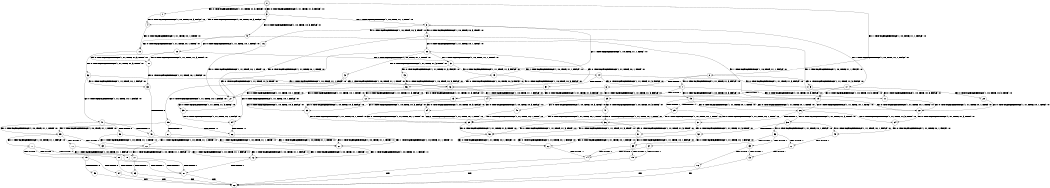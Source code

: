 digraph BCG {
size = "7, 10.5";
center = TRUE;
node [shape = circle];
0 [peripheries = 2];
0 -> 1 [label = "EX !0 !ATOMIC_EXCH_BRANCH (1, +1, TRUE, +1, 3, FALSE) !:0:"];
0 -> 2 [label = "EX !1 !ATOMIC_EXCH_BRANCH (1, +0, TRUE, +1, 1, FALSE) !:0:"];
0 -> 3 [label = "EX !0 !ATOMIC_EXCH_BRANCH (1, +1, TRUE, +1, 3, FALSE) !:0:"];
1 -> 4 [label = "EX !0 !ATOMIC_EXCH_BRANCH (1, +0, TRUE, +0, 3, FALSE) !:0:"];
2 -> 5 [label = "EX !0 !ATOMIC_EXCH_BRANCH (1, +1, TRUE, +1, 3, FALSE) !:0:"];
2 -> 6 [label = "TERMINATE !1"];
2 -> 7 [label = "EX !0 !ATOMIC_EXCH_BRANCH (1, +1, TRUE, +1, 3, FALSE) !:0:"];
3 -> 4 [label = "EX !0 !ATOMIC_EXCH_BRANCH (1, +0, TRUE, +0, 3, FALSE) !:0:"];
3 -> 8 [label = "EX !1 !ATOMIC_EXCH_BRANCH (1, +0, TRUE, +1, 1, TRUE) !:0:"];
3 -> 9 [label = "EX !0 !ATOMIC_EXCH_BRANCH (1, +0, TRUE, +0, 3, FALSE) !:0:"];
4 -> 10 [label = "EX !0 !ATOMIC_EXCH_BRANCH (1, +1, TRUE, +0, 1, TRUE) !:0:"];
5 -> 11 [label = "EX !0 !ATOMIC_EXCH_BRANCH (1, +0, TRUE, +0, 3, FALSE) !:0:"];
6 -> 12 [label = "EX !0 !ATOMIC_EXCH_BRANCH (1, +1, TRUE, +1, 3, FALSE) !:0:"];
6 -> 13 [label = "EX !0 !ATOMIC_EXCH_BRANCH (1, +1, TRUE, +1, 3, FALSE) !:0:"];
7 -> 11 [label = "EX !0 !ATOMIC_EXCH_BRANCH (1, +0, TRUE, +0, 3, FALSE) !:0:"];
7 -> 14 [label = "TERMINATE !1"];
7 -> 15 [label = "EX !0 !ATOMIC_EXCH_BRANCH (1, +0, TRUE, +0, 3, FALSE) !:0:"];
8 -> 16 [label = "EX !0 !ATOMIC_EXCH_BRANCH (1, +0, TRUE, +0, 3, TRUE) !:0:"];
8 -> 17 [label = "EX !1 !ATOMIC_EXCH_BRANCH (1, +0, TRUE, +1, 1, FALSE) !:0:"];
8 -> 18 [label = "EX !0 !ATOMIC_EXCH_BRANCH (1, +0, TRUE, +0, 3, TRUE) !:0:"];
9 -> 10 [label = "EX !0 !ATOMIC_EXCH_BRANCH (1, +1, TRUE, +0, 1, TRUE) !:0:"];
9 -> 19 [label = "EX !1 !ATOMIC_EXCH_BRANCH (1, +0, TRUE, +1, 1, FALSE) !:0:"];
9 -> 20 [label = "EX !0 !ATOMIC_EXCH_BRANCH (1, +1, TRUE, +0, 1, TRUE) !:0:"];
10 -> 21 [label = "EX !0 !ATOMIC_EXCH_BRANCH (1, +1, TRUE, +1, 3, TRUE) !:0:"];
11 -> 22 [label = "EX !0 !ATOMIC_EXCH_BRANCH (1, +1, TRUE, +0, 1, TRUE) !:0:"];
12 -> 23 [label = "EX !0 !ATOMIC_EXCH_BRANCH (1, +0, TRUE, +0, 3, FALSE) !:0:"];
13 -> 23 [label = "EX !0 !ATOMIC_EXCH_BRANCH (1, +0, TRUE, +0, 3, FALSE) !:0:"];
13 -> 24 [label = "EX !0 !ATOMIC_EXCH_BRANCH (1, +0, TRUE, +0, 3, FALSE) !:0:"];
14 -> 23 [label = "EX !0 !ATOMIC_EXCH_BRANCH (1, +0, TRUE, +0, 3, FALSE) !:0:"];
14 -> 24 [label = "EX !0 !ATOMIC_EXCH_BRANCH (1, +0, TRUE, +0, 3, FALSE) !:0:"];
15 -> 22 [label = "EX !0 !ATOMIC_EXCH_BRANCH (1, +1, TRUE, +0, 1, TRUE) !:0:"];
15 -> 25 [label = "TERMINATE !1"];
15 -> 26 [label = "EX !0 !ATOMIC_EXCH_BRANCH (1, +1, TRUE, +0, 1, TRUE) !:0:"];
16 -> 27 [label = "EX !0 !ATOMIC_EXCH_BRANCH (1, +1, TRUE, +0, 1, TRUE) !:0:"];
17 -> 28 [label = "EX !0 !ATOMIC_EXCH_BRANCH (1, +0, TRUE, +0, 3, TRUE) !:0:"];
17 -> 29 [label = "TERMINATE !1"];
17 -> 19 [label = "EX !0 !ATOMIC_EXCH_BRANCH (1, +0, TRUE, +0, 3, TRUE) !:0:"];
18 -> 27 [label = "EX !0 !ATOMIC_EXCH_BRANCH (1, +1, TRUE, +0, 1, TRUE) !:0:"];
18 -> 19 [label = "EX !1 !ATOMIC_EXCH_BRANCH (1, +0, TRUE, +1, 1, FALSE) !:0:"];
18 -> 30 [label = "EX !0 !ATOMIC_EXCH_BRANCH (1, +1, TRUE, +0, 1, TRUE) !:0:"];
19 -> 22 [label = "EX !0 !ATOMIC_EXCH_BRANCH (1, +1, TRUE, +0, 1, TRUE) !:0:"];
19 -> 25 [label = "TERMINATE !1"];
19 -> 26 [label = "EX !0 !ATOMIC_EXCH_BRANCH (1, +1, TRUE, +0, 1, TRUE) !:0:"];
20 -> 21 [label = "EX !0 !ATOMIC_EXCH_BRANCH (1, +1, TRUE, +1, 3, TRUE) !:0:"];
20 -> 31 [label = "EX !1 !ATOMIC_EXCH_BRANCH (1, +0, TRUE, +1, 1, TRUE) !:0:"];
20 -> 32 [label = "EX !0 !ATOMIC_EXCH_BRANCH (1, +1, TRUE, +1, 3, TRUE) !:0:"];
21 -> 33 [label = "EX !0 !ATOMIC_EXCH_BRANCH (1, +1, TRUE, +0, 1, FALSE) !:0:"];
22 -> 34 [label = "EX !0 !ATOMIC_EXCH_BRANCH (1, +1, TRUE, +1, 3, TRUE) !:0:"];
23 -> 35 [label = "EX !0 !ATOMIC_EXCH_BRANCH (1, +1, TRUE, +0, 1, TRUE) !:0:"];
24 -> 35 [label = "EX !0 !ATOMIC_EXCH_BRANCH (1, +1, TRUE, +0, 1, TRUE) !:0:"];
24 -> 36 [label = "EX !0 !ATOMIC_EXCH_BRANCH (1, +1, TRUE, +0, 1, TRUE) !:0:"];
25 -> 35 [label = "EX !0 !ATOMIC_EXCH_BRANCH (1, +1, TRUE, +0, 1, TRUE) !:0:"];
25 -> 36 [label = "EX !0 !ATOMIC_EXCH_BRANCH (1, +1, TRUE, +0, 1, TRUE) !:0:"];
26 -> 34 [label = "EX !0 !ATOMIC_EXCH_BRANCH (1, +1, TRUE, +1, 3, TRUE) !:0:"];
26 -> 37 [label = "TERMINATE !1"];
26 -> 38 [label = "EX !0 !ATOMIC_EXCH_BRANCH (1, +1, TRUE, +1, 3, TRUE) !:0:"];
27 -> 39 [label = "EX !0 !ATOMIC_EXCH_BRANCH (1, +1, TRUE, +1, 3, TRUE) !:0:"];
28 -> 22 [label = "EX !0 !ATOMIC_EXCH_BRANCH (1, +1, TRUE, +0, 1, TRUE) !:0:"];
29 -> 40 [label = "EX !0 !ATOMIC_EXCH_BRANCH (1, +0, TRUE, +0, 3, TRUE) !:0:"];
29 -> 41 [label = "EX !0 !ATOMIC_EXCH_BRANCH (1, +0, TRUE, +0, 3, TRUE) !:0:"];
30 -> 39 [label = "EX !0 !ATOMIC_EXCH_BRANCH (1, +1, TRUE, +1, 3, TRUE) !:0:"];
30 -> 31 [label = "EX !1 !ATOMIC_EXCH_BRANCH (1, +0, TRUE, +1, 1, TRUE) !:0:"];
30 -> 42 [label = "EX !0 !ATOMIC_EXCH_BRANCH (1, +1, TRUE, +1, 3, TRUE) !:0:"];
31 -> 43 [label = "EX !0 !ATOMIC_EXCH_BRANCH (1, +1, TRUE, +1, 3, FALSE) !:0:"];
31 -> 44 [label = "EX !1 !ATOMIC_EXCH_BRANCH (1, +0, TRUE, +1, 1, FALSE) !:0:"];
31 -> 45 [label = "EX !0 !ATOMIC_EXCH_BRANCH (1, +1, TRUE, +1, 3, FALSE) !:0:"];
32 -> 33 [label = "EX !0 !ATOMIC_EXCH_BRANCH (1, +1, TRUE, +0, 1, FALSE) !:0:"];
32 -> 46 [label = "EX !1 !ATOMIC_EXCH_BRANCH (1, +0, TRUE, +1, 1, TRUE) !:0:"];
32 -> 47 [label = "EX !0 !ATOMIC_EXCH_BRANCH (1, +1, TRUE, +0, 1, FALSE) !:0:"];
33 -> 48 [label = "TERMINATE !0"];
34 -> 49 [label = "EX !0 !ATOMIC_EXCH_BRANCH (1, +1, TRUE, +0, 1, FALSE) !:0:"];
35 -> 50 [label = "EX !0 !ATOMIC_EXCH_BRANCH (1, +1, TRUE, +1, 3, TRUE) !:0:"];
36 -> 50 [label = "EX !0 !ATOMIC_EXCH_BRANCH (1, +1, TRUE, +1, 3, TRUE) !:0:"];
36 -> 51 [label = "EX !0 !ATOMIC_EXCH_BRANCH (1, +1, TRUE, +1, 3, TRUE) !:0:"];
37 -> 50 [label = "EX !0 !ATOMIC_EXCH_BRANCH (1, +1, TRUE, +1, 3, TRUE) !:0:"];
37 -> 51 [label = "EX !0 !ATOMIC_EXCH_BRANCH (1, +1, TRUE, +1, 3, TRUE) !:0:"];
38 -> 49 [label = "EX !0 !ATOMIC_EXCH_BRANCH (1, +1, TRUE, +0, 1, FALSE) !:0:"];
38 -> 52 [label = "TERMINATE !1"];
38 -> 53 [label = "EX !0 !ATOMIC_EXCH_BRANCH (1, +1, TRUE, +0, 1, FALSE) !:0:"];
39 -> 54 [label = "EX !0 !ATOMIC_EXCH_BRANCH (1, +1, TRUE, +0, 1, FALSE) !:0:"];
40 -> 35 [label = "EX !0 !ATOMIC_EXCH_BRANCH (1, +1, TRUE, +0, 1, TRUE) !:0:"];
41 -> 35 [label = "EX !0 !ATOMIC_EXCH_BRANCH (1, +1, TRUE, +0, 1, TRUE) !:0:"];
41 -> 36 [label = "EX !0 !ATOMIC_EXCH_BRANCH (1, +1, TRUE, +0, 1, TRUE) !:0:"];
42 -> 54 [label = "EX !0 !ATOMIC_EXCH_BRANCH (1, +1, TRUE, +0, 1, FALSE) !:0:"];
42 -> 46 [label = "EX !1 !ATOMIC_EXCH_BRANCH (1, +0, TRUE, +1, 1, TRUE) !:0:"];
42 -> 55 [label = "EX !0 !ATOMIC_EXCH_BRANCH (1, +1, TRUE, +0, 1, FALSE) !:0:"];
43 -> 56 [label = "EX !0 !ATOMIC_EXCH_BRANCH (1, +0, TRUE, +0, 3, FALSE) !:0:"];
44 -> 5 [label = "EX !0 !ATOMIC_EXCH_BRANCH (1, +1, TRUE, +1, 3, FALSE) !:0:"];
44 -> 57 [label = "TERMINATE !1"];
44 -> 7 [label = "EX !0 !ATOMIC_EXCH_BRANCH (1, +1, TRUE, +1, 3, FALSE) !:0:"];
45 -> 56 [label = "EX !0 !ATOMIC_EXCH_BRANCH (1, +0, TRUE, +0, 3, FALSE) !:0:"];
45 -> 8 [label = "EX !1 !ATOMIC_EXCH_BRANCH (1, +0, TRUE, +1, 1, TRUE) !:0:"];
45 -> 46 [label = "EX !0 !ATOMIC_EXCH_BRANCH (1, +0, TRUE, +0, 3, FALSE) !:0:"];
46 -> 27 [label = "EX !0 !ATOMIC_EXCH_BRANCH (1, +1, TRUE, +0, 1, TRUE) !:0:"];
46 -> 19 [label = "EX !1 !ATOMIC_EXCH_BRANCH (1, +0, TRUE, +1, 1, FALSE) !:0:"];
46 -> 30 [label = "EX !0 !ATOMIC_EXCH_BRANCH (1, +1, TRUE, +0, 1, TRUE) !:0:"];
47 -> 48 [label = "TERMINATE !0"];
47 -> 58 [label = "TERMINATE !0"];
47 -> 59 [label = "EX !1 !ATOMIC_EXCH_BRANCH (1, +0, TRUE, +1, 1, TRUE) !:0:"];
48 -> 60 [label = "EX !1 !ATOMIC_EXCH_BRANCH (1, +0, TRUE, +1, 1, TRUE) !:1:"];
49 -> 61 [label = "TERMINATE !0"];
50 -> 62 [label = "EX !0 !ATOMIC_EXCH_BRANCH (1, +1, TRUE, +0, 1, FALSE) !:0:"];
51 -> 62 [label = "EX !0 !ATOMIC_EXCH_BRANCH (1, +1, TRUE, +0, 1, FALSE) !:0:"];
51 -> 63 [label = "EX !0 !ATOMIC_EXCH_BRANCH (1, +1, TRUE, +0, 1, FALSE) !:0:"];
52 -> 62 [label = "EX !0 !ATOMIC_EXCH_BRANCH (1, +1, TRUE, +0, 1, FALSE) !:0:"];
52 -> 63 [label = "EX !0 !ATOMIC_EXCH_BRANCH (1, +1, TRUE, +0, 1, FALSE) !:0:"];
53 -> 61 [label = "TERMINATE !0"];
53 -> 64 [label = "TERMINATE !1"];
53 -> 65 [label = "TERMINATE !0"];
54 -> 66 [label = "TERMINATE !0"];
55 -> 66 [label = "TERMINATE !0"];
55 -> 67 [label = "TERMINATE !0"];
55 -> 59 [label = "EX !1 !ATOMIC_EXCH_BRANCH (1, +0, TRUE, +1, 1, TRUE) !:0:"];
56 -> 27 [label = "EX !0 !ATOMIC_EXCH_BRANCH (1, +1, TRUE, +0, 1, TRUE) !:0:"];
57 -> 12 [label = "EX !0 !ATOMIC_EXCH_BRANCH (1, +1, TRUE, +1, 3, FALSE) !:0:"];
57 -> 13 [label = "EX !0 !ATOMIC_EXCH_BRANCH (1, +1, TRUE, +1, 3, FALSE) !:0:"];
58 -> 60 [label = "EX !1 !ATOMIC_EXCH_BRANCH (1, +0, TRUE, +1, 1, TRUE) !:1:"];
58 -> 68 [label = "EX !1 !ATOMIC_EXCH_BRANCH (1, +0, TRUE, +1, 1, TRUE) !:1:"];
59 -> 69 [label = "TERMINATE !0"];
59 -> 70 [label = "TERMINATE !0"];
59 -> 71 [label = "EX !1 !ATOMIC_EXCH_BRANCH (1, +0, TRUE, +1, 1, FALSE) !:0:"];
60 -> 72 [label = "EX !1 !ATOMIC_EXCH_BRANCH (1, +0, TRUE, +1, 1, FALSE) !:1:"];
61 -> 73 [label = "TERMINATE !1"];
62 -> 74 [label = "TERMINATE !0"];
63 -> 74 [label = "TERMINATE !0"];
63 -> 75 [label = "TERMINATE !0"];
64 -> 74 [label = "TERMINATE !0"];
64 -> 75 [label = "TERMINATE !0"];
65 -> 73 [label = "TERMINATE !1"];
65 -> 76 [label = "TERMINATE !1"];
66 -> 60 [label = "EX !1 !ATOMIC_EXCH_BRANCH (1, +0, TRUE, +1, 1, TRUE) !:1:"];
67 -> 60 [label = "EX !1 !ATOMIC_EXCH_BRANCH (1, +0, TRUE, +1, 1, TRUE) !:1:"];
67 -> 68 [label = "EX !1 !ATOMIC_EXCH_BRANCH (1, +0, TRUE, +1, 1, TRUE) !:1:"];
68 -> 72 [label = "EX !1 !ATOMIC_EXCH_BRANCH (1, +0, TRUE, +1, 1, FALSE) !:1:"];
68 -> 77 [label = "EX !1 !ATOMIC_EXCH_BRANCH (1, +0, TRUE, +1, 1, FALSE) !:1:"];
69 -> 72 [label = "EX !1 !ATOMIC_EXCH_BRANCH (1, +0, TRUE, +1, 1, FALSE) !:1:"];
70 -> 72 [label = "EX !1 !ATOMIC_EXCH_BRANCH (1, +0, TRUE, +1, 1, FALSE) !:1:"];
70 -> 77 [label = "EX !1 !ATOMIC_EXCH_BRANCH (1, +0, TRUE, +1, 1, FALSE) !:1:"];
71 -> 78 [label = "TERMINATE !0"];
71 -> 79 [label = "TERMINATE !1"];
71 -> 80 [label = "TERMINATE !0"];
72 -> 81 [label = "TERMINATE !1"];
73 -> 82 [label = "exit"];
74 -> 82 [label = "exit"];
75 -> 82 [label = "exit"];
76 -> 82 [label = "exit"];
77 -> 81 [label = "TERMINATE !1"];
77 -> 83 [label = "TERMINATE !1"];
78 -> 81 [label = "TERMINATE !1"];
79 -> 84 [label = "TERMINATE !0"];
79 -> 85 [label = "TERMINATE !0"];
80 -> 81 [label = "TERMINATE !1"];
80 -> 83 [label = "TERMINATE !1"];
81 -> 82 [label = "exit"];
83 -> 82 [label = "exit"];
84 -> 82 [label = "exit"];
85 -> 82 [label = "exit"];
}
